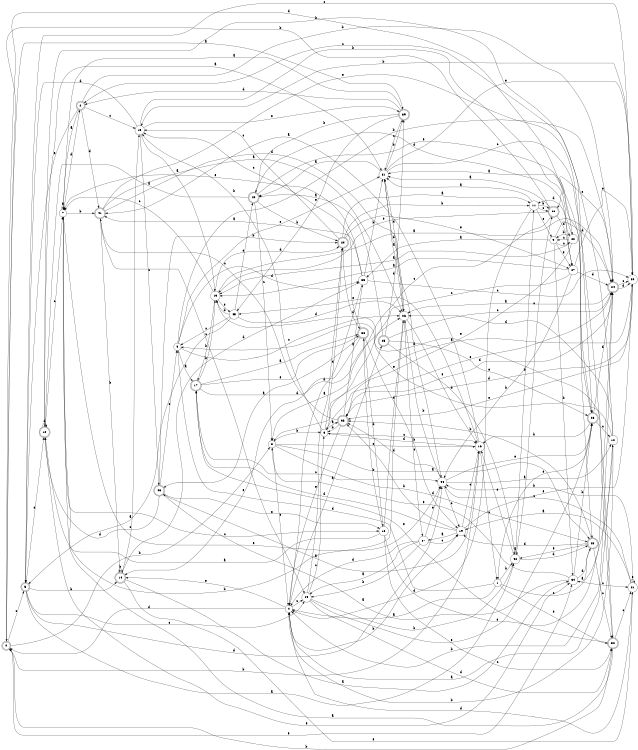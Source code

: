 digraph n37_2 {
__start0 [label="" shape="none"];

rankdir=LR;
size="8,5";

s0 [style="rounded,filled", color="black", fillcolor="white" shape="doublecircle", label="0"];
s1 [style="filled", color="black", fillcolor="white" shape="circle", label="1"];
s2 [style="rounded,filled", color="black", fillcolor="white" shape="doublecircle", label="2"];
s3 [style="filled", color="black", fillcolor="white" shape="circle", label="3"];
s4 [style="filled", color="black", fillcolor="white" shape="circle", label="4"];
s5 [style="rounded,filled", color="black", fillcolor="white" shape="doublecircle", label="5"];
s6 [style="filled", color="black", fillcolor="white" shape="circle", label="6"];
s7 [style="filled", color="black", fillcolor="white" shape="circle", label="7"];
s8 [style="filled", color="black", fillcolor="white" shape="circle", label="8"];
s9 [style="filled", color="black", fillcolor="white" shape="circle", label="9"];
s10 [style="rounded,filled", color="black", fillcolor="white" shape="doublecircle", label="10"];
s11 [style="filled", color="black", fillcolor="white" shape="circle", label="11"];
s12 [style="filled", color="black", fillcolor="white" shape="circle", label="12"];
s13 [style="filled", color="black", fillcolor="white" shape="circle", label="13"];
s14 [style="rounded,filled", color="black", fillcolor="white" shape="doublecircle", label="14"];
s15 [style="filled", color="black", fillcolor="white" shape="circle", label="15"];
s16 [style="filled", color="black", fillcolor="white" shape="circle", label="16"];
s17 [style="rounded,filled", color="black", fillcolor="white" shape="doublecircle", label="17"];
s18 [style="filled", color="black", fillcolor="white" shape="circle", label="18"];
s19 [style="filled", color="black", fillcolor="white" shape="circle", label="19"];
s20 [style="rounded,filled", color="black", fillcolor="white" shape="doublecircle", label="20"];
s21 [style="filled", color="black", fillcolor="white" shape="circle", label="21"];
s22 [style="filled", color="black", fillcolor="white" shape="circle", label="22"];
s23 [style="rounded,filled", color="black", fillcolor="white" shape="doublecircle", label="23"];
s24 [style="rounded,filled", color="black", fillcolor="white" shape="doublecircle", label="24"];
s25 [style="rounded,filled", color="black", fillcolor="white" shape="doublecircle", label="25"];
s26 [style="filled", color="black", fillcolor="white" shape="circle", label="26"];
s27 [style="filled", color="black", fillcolor="white" shape="circle", label="27"];
s28 [style="rounded,filled", color="black", fillcolor="white" shape="doublecircle", label="28"];
s29 [style="filled", color="black", fillcolor="white" shape="circle", label="29"];
s30 [style="filled", color="black", fillcolor="white" shape="circle", label="30"];
s31 [style="filled", color="black", fillcolor="white" shape="circle", label="31"];
s32 [style="rounded,filled", color="black", fillcolor="white" shape="doublecircle", label="32"];
s33 [style="rounded,filled", color="black", fillcolor="white" shape="doublecircle", label="33"];
s34 [style="filled", color="black", fillcolor="white" shape="circle", label="34"];
s35 [style="filled", color="black", fillcolor="white" shape="circle", label="35"];
s36 [style="rounded,filled", color="black", fillcolor="white" shape="doublecircle", label="36"];
s37 [style="filled", color="black", fillcolor="white" shape="circle", label="37"];
s38 [style="rounded,filled", color="black", fillcolor="white" shape="doublecircle", label="38"];
s39 [style="rounded,filled", color="black", fillcolor="white" shape="doublecircle", label="39"];
s40 [style="rounded,filled", color="black", fillcolor="white" shape="doublecircle", label="40"];
s41 [style="rounded,filled", color="black", fillcolor="white" shape="doublecircle", label="41"];
s42 [style="filled", color="black", fillcolor="white" shape="circle", label="42"];
s43 [style="rounded,filled", color="black", fillcolor="white" shape="doublecircle", label="43"];
s44 [style="filled", color="black", fillcolor="white" shape="circle", label="44"];
s45 [style="filled", color="black", fillcolor="white" shape="circle", label="45"];
s0 -> s39 [label="a"];
s0 -> s8 [label="b"];
s0 -> s5 [label="c"];
s0 -> s22 [label="d"];
s0 -> s34 [label="e"];
s1 -> s4 [label="a"];
s1 -> s42 [label="b"];
s1 -> s12 [label="c"];
s1 -> s3 [label="d"];
s1 -> s32 [label="e"];
s2 -> s7 [label="a"];
s2 -> s24 [label="b"];
s2 -> s15 [label="c"];
s2 -> s41 [label="d"];
s2 -> s5 [label="e"];
s3 -> s17 [label="a"];
s3 -> s24 [label="b"];
s3 -> s26 [label="c"];
s3 -> s35 [label="d"];
s3 -> s31 [label="e"];
s4 -> s25 [label="a"];
s4 -> s19 [label="b"];
s4 -> s29 [label="c"];
s4 -> s0 [label="d"];
s4 -> s14 [label="e"];
s5 -> s42 [label="a"];
s5 -> s14 [label="b"];
s5 -> s29 [label="c"];
s5 -> s44 [label="d"];
s5 -> s10 [label="e"];
s6 -> s33 [label="a"];
s6 -> s15 [label="b"];
s6 -> s16 [label="c"];
s6 -> s20 [label="d"];
s6 -> s24 [label="e"];
s7 -> s7 [label="a"];
s7 -> s41 [label="b"];
s7 -> s18 [label="c"];
s7 -> s2 [label="d"];
s7 -> s44 [label="e"];
s8 -> s23 [label="a"];
s8 -> s6 [label="b"];
s8 -> s4 [label="c"];
s8 -> s23 [label="d"];
s8 -> s16 [label="e"];
s9 -> s35 [label="a"];
s9 -> s34 [label="b"];
s9 -> s22 [label="c"];
s9 -> s24 [label="d"];
s9 -> s27 [label="e"];
s10 -> s31 [label="a"];
s10 -> s28 [label="b"];
s10 -> s7 [label="c"];
s10 -> s10 [label="d"];
s10 -> s34 [label="e"];
s11 -> s31 [label="a"];
s11 -> s36 [label="b"];
s11 -> s36 [label="c"];
s11 -> s4 [label="d"];
s11 -> s9 [label="e"];
s12 -> s4 [label="a"];
s12 -> s4 [label="b"];
s12 -> s2 [label="c"];
s12 -> s26 [label="d"];
s12 -> s3 [label="e"];
s13 -> s24 [label="a"];
s13 -> s17 [label="b"];
s13 -> s7 [label="c"];
s13 -> s20 [label="d"];
s13 -> s45 [label="e"];
s14 -> s34 [label="a"];
s14 -> s14 [label="b"];
s14 -> s15 [label="c"];
s14 -> s35 [label="d"];
s14 -> s21 [label="e"];
s15 -> s13 [label="a"];
s15 -> s22 [label="b"];
s15 -> s43 [label="c"];
s15 -> s5 [label="d"];
s15 -> s39 [label="e"];
s16 -> s41 [label="a"];
s16 -> s0 [label="b"];
s16 -> s1 [label="c"];
s16 -> s6 [label="d"];
s16 -> s45 [label="e"];
s17 -> s38 [label="a"];
s17 -> s13 [label="b"];
s17 -> s44 [label="c"];
s17 -> s26 [label="d"];
s17 -> s38 [label="e"];
s18 -> s7 [label="a"];
s18 -> s38 [label="b"];
s18 -> s32 [label="c"];
s18 -> s26 [label="d"];
s18 -> s24 [label="e"];
s19 -> s37 [label="a"];
s19 -> s33 [label="b"];
s19 -> s16 [label="c"];
s19 -> s17 [label="d"];
s19 -> s30 [label="e"];
s20 -> s11 [label="a"];
s20 -> s11 [label="b"];
s20 -> s15 [label="c"];
s20 -> s38 [label="d"];
s20 -> s27 [label="e"];
s21 -> s19 [label="a"];
s21 -> s44 [label="b"];
s21 -> s44 [label="c"];
s21 -> s4 [label="d"];
s21 -> s21 [label="e"];
s22 -> s13 [label="a"];
s22 -> s9 [label="b"];
s22 -> s9 [label="c"];
s22 -> s11 [label="d"];
s22 -> s33 [label="e"];
s23 -> s34 [label="a"];
s23 -> s33 [label="b"];
s23 -> s32 [label="c"];
s23 -> s19 [label="d"];
s23 -> s42 [label="e"];
s24 -> s26 [label="a"];
s24 -> s4 [label="b"];
s24 -> s30 [label="c"];
s24 -> s30 [label="d"];
s24 -> s36 [label="e"];
s25 -> s40 [label="a"];
s25 -> s42 [label="b"];
s25 -> s24 [label="c"];
s25 -> s39 [label="d"];
s25 -> s28 [label="e"];
s26 -> s31 [label="a"];
s26 -> s10 [label="b"];
s26 -> s37 [label="c"];
s26 -> s31 [label="d"];
s26 -> s16 [label="e"];
s27 -> s13 [label="a"];
s27 -> s44 [label="b"];
s27 -> s6 [label="c"];
s27 -> s24 [label="d"];
s27 -> s30 [label="e"];
s28 -> s31 [label="a"];
s28 -> s16 [label="b"];
s28 -> s12 [label="c"];
s28 -> s24 [label="d"];
s28 -> s1 [label="e"];
s29 -> s20 [label="a"];
s29 -> s42 [label="b"];
s29 -> s6 [label="c"];
s29 -> s32 [label="d"];
s29 -> s28 [label="e"];
s30 -> s8 [label="a"];
s30 -> s15 [label="b"];
s30 -> s5 [label="c"];
s30 -> s33 [label="d"];
s30 -> s33 [label="e"];
s31 -> s40 [label="a"];
s31 -> s39 [label="b"];
s31 -> s32 [label="c"];
s31 -> s26 [label="d"];
s31 -> s30 [label="e"];
s32 -> s7 [label="a"];
s32 -> s0 [label="b"];
s32 -> s21 [label="c"];
s32 -> s13 [label="d"];
s32 -> s17 [label="e"];
s33 -> s35 [label="a"];
s33 -> s6 [label="b"];
s33 -> s41 [label="c"];
s33 -> s24 [label="d"];
s33 -> s4 [label="e"];
s34 -> s43 [label="a"];
s34 -> s28 [label="b"];
s34 -> s21 [label="c"];
s34 -> s23 [label="d"];
s34 -> s8 [label="e"];
s35 -> s41 [label="a"];
s35 -> s31 [label="b"];
s35 -> s30 [label="c"];
s35 -> s4 [label="d"];
s35 -> s7 [label="e"];
s36 -> s31 [label="a"];
s36 -> s0 [label="b"];
s36 -> s8 [label="c"];
s36 -> s27 [label="d"];
s36 -> s13 [label="e"];
s37 -> s29 [label="a"];
s37 -> s29 [label="b"];
s37 -> s19 [label="c"];
s37 -> s4 [label="d"];
s37 -> s44 [label="e"];
s38 -> s43 [label="a"];
s38 -> s19 [label="b"];
s38 -> s15 [label="c"];
s38 -> s18 [label="d"];
s38 -> s14 [label="e"];
s39 -> s7 [label="a"];
s39 -> s40 [label="b"];
s39 -> s31 [label="c"];
s39 -> s2 [label="d"];
s39 -> s45 [label="e"];
s40 -> s10 [label="a"];
s40 -> s20 [label="b"];
s40 -> s8 [label="c"];
s40 -> s27 [label="d"];
s40 -> s23 [label="e"];
s41 -> s26 [label="a"];
s41 -> s14 [label="b"];
s41 -> s29 [label="c"];
s41 -> s44 [label="d"];
s41 -> s28 [label="e"];
s42 -> s42 [label="a"];
s42 -> s11 [label="b"];
s42 -> s36 [label="c"];
s42 -> s23 [label="d"];
s42 -> s16 [label="e"];
s43 -> s16 [label="a"];
s43 -> s20 [label="b"];
s43 -> s3 [label="c"];
s43 -> s10 [label="d"];
s43 -> s18 [label="e"];
s44 -> s12 [label="a"];
s44 -> s26 [label="b"];
s44 -> s19 [label="c"];
s44 -> s33 [label="d"];
s44 -> s28 [label="e"];
s45 -> s5 [label="a"];
s45 -> s13 [label="b"];
s45 -> s3 [label="c"];
s45 -> s26 [label="d"];
s45 -> s40 [label="e"];

}
